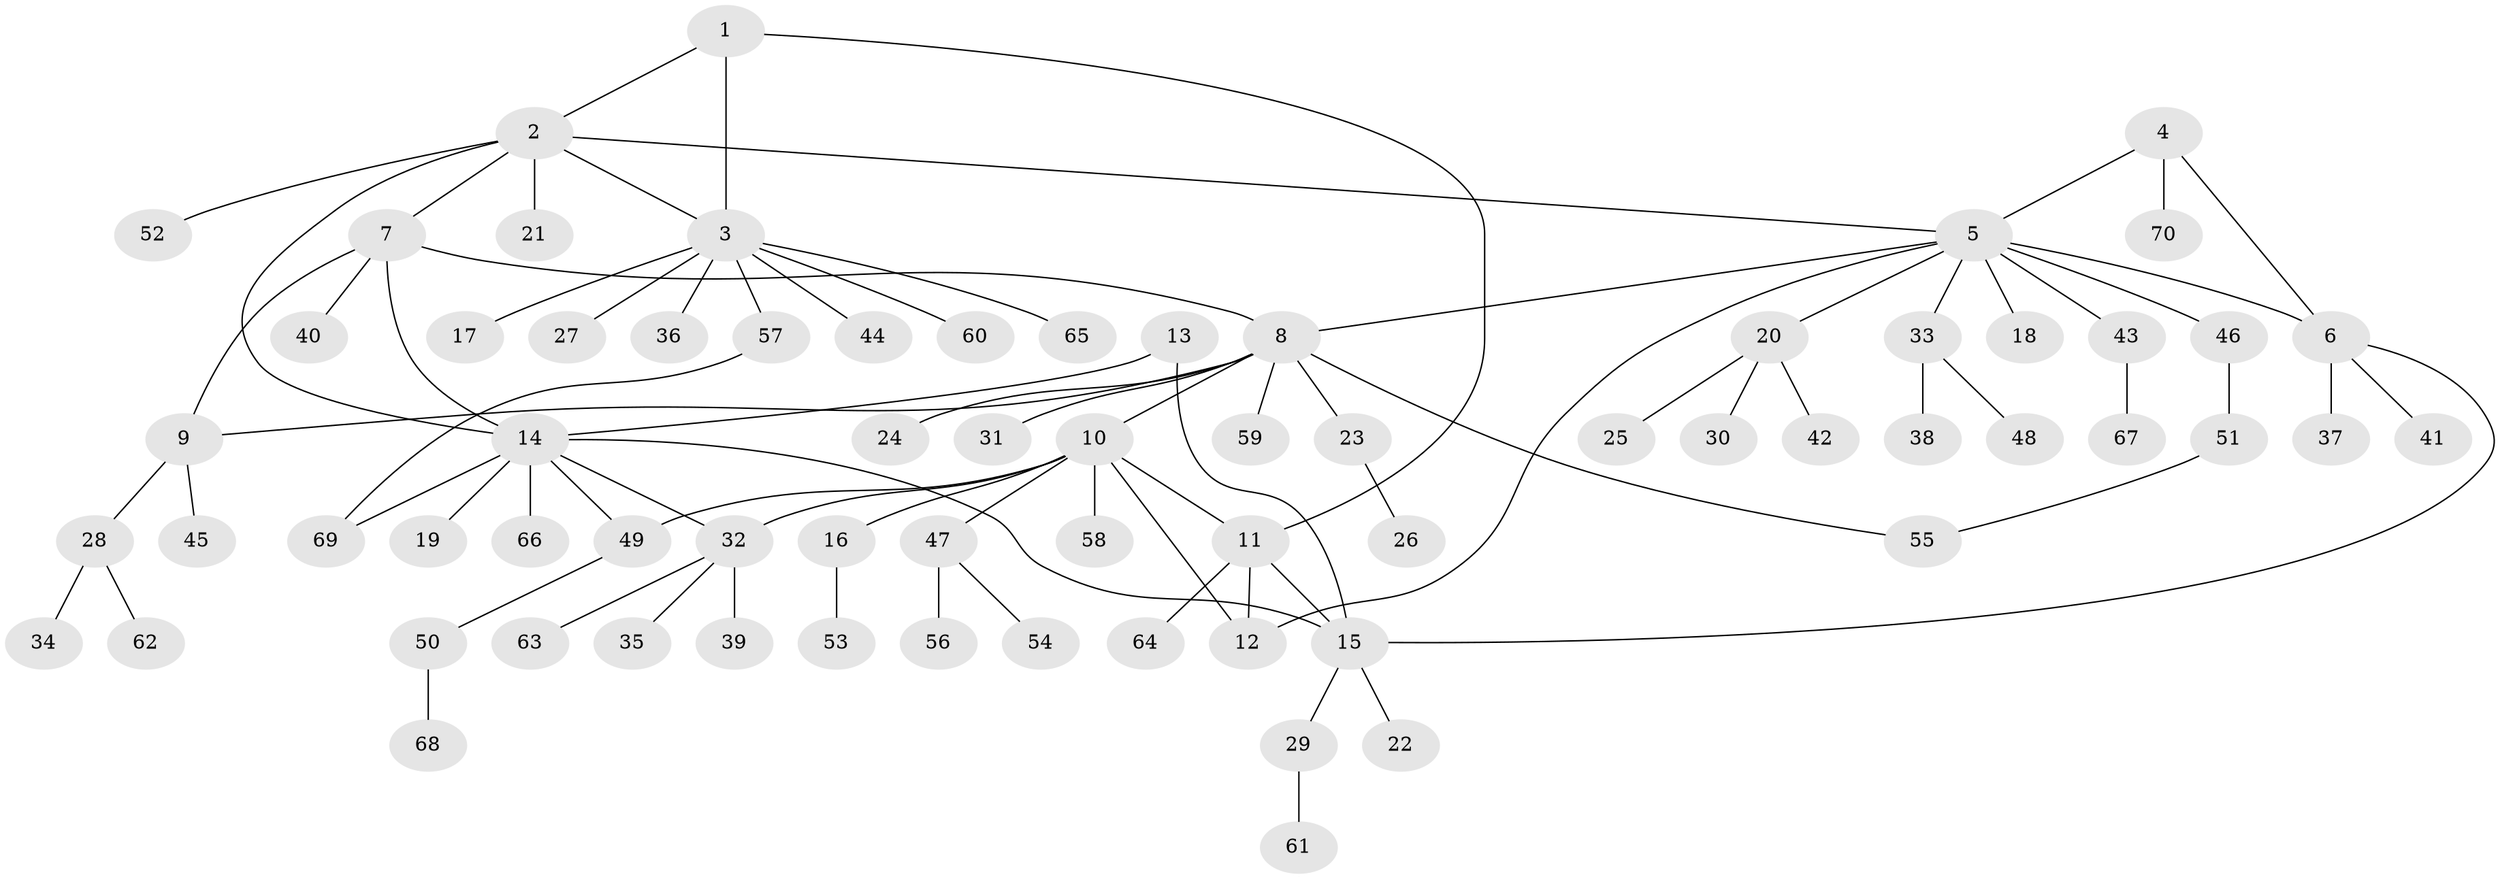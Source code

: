 // Generated by graph-tools (version 1.1) at 2025/02/03/09/25 03:02:40]
// undirected, 70 vertices, 84 edges
graph export_dot {
graph [start="1"]
  node [color=gray90,style=filled];
  1;
  2;
  3;
  4;
  5;
  6;
  7;
  8;
  9;
  10;
  11;
  12;
  13;
  14;
  15;
  16;
  17;
  18;
  19;
  20;
  21;
  22;
  23;
  24;
  25;
  26;
  27;
  28;
  29;
  30;
  31;
  32;
  33;
  34;
  35;
  36;
  37;
  38;
  39;
  40;
  41;
  42;
  43;
  44;
  45;
  46;
  47;
  48;
  49;
  50;
  51;
  52;
  53;
  54;
  55;
  56;
  57;
  58;
  59;
  60;
  61;
  62;
  63;
  64;
  65;
  66;
  67;
  68;
  69;
  70;
  1 -- 2;
  1 -- 3;
  1 -- 11;
  2 -- 3;
  2 -- 5;
  2 -- 7;
  2 -- 14;
  2 -- 21;
  2 -- 52;
  3 -- 17;
  3 -- 27;
  3 -- 36;
  3 -- 44;
  3 -- 57;
  3 -- 60;
  3 -- 65;
  4 -- 5;
  4 -- 6;
  4 -- 70;
  5 -- 6;
  5 -- 8;
  5 -- 12;
  5 -- 18;
  5 -- 20;
  5 -- 33;
  5 -- 43;
  5 -- 46;
  6 -- 15;
  6 -- 37;
  6 -- 41;
  7 -- 8;
  7 -- 9;
  7 -- 14;
  7 -- 40;
  8 -- 9;
  8 -- 10;
  8 -- 23;
  8 -- 24;
  8 -- 31;
  8 -- 55;
  8 -- 59;
  9 -- 28;
  9 -- 45;
  10 -- 11;
  10 -- 12;
  10 -- 16;
  10 -- 32;
  10 -- 47;
  10 -- 49;
  10 -- 58;
  11 -- 12;
  11 -- 15;
  11 -- 64;
  13 -- 14;
  13 -- 15;
  14 -- 15;
  14 -- 19;
  14 -- 32;
  14 -- 49;
  14 -- 66;
  14 -- 69;
  15 -- 22;
  15 -- 29;
  16 -- 53;
  20 -- 25;
  20 -- 30;
  20 -- 42;
  23 -- 26;
  28 -- 34;
  28 -- 62;
  29 -- 61;
  32 -- 35;
  32 -- 39;
  32 -- 63;
  33 -- 38;
  33 -- 48;
  43 -- 67;
  46 -- 51;
  47 -- 54;
  47 -- 56;
  49 -- 50;
  50 -- 68;
  51 -- 55;
  57 -- 69;
}

